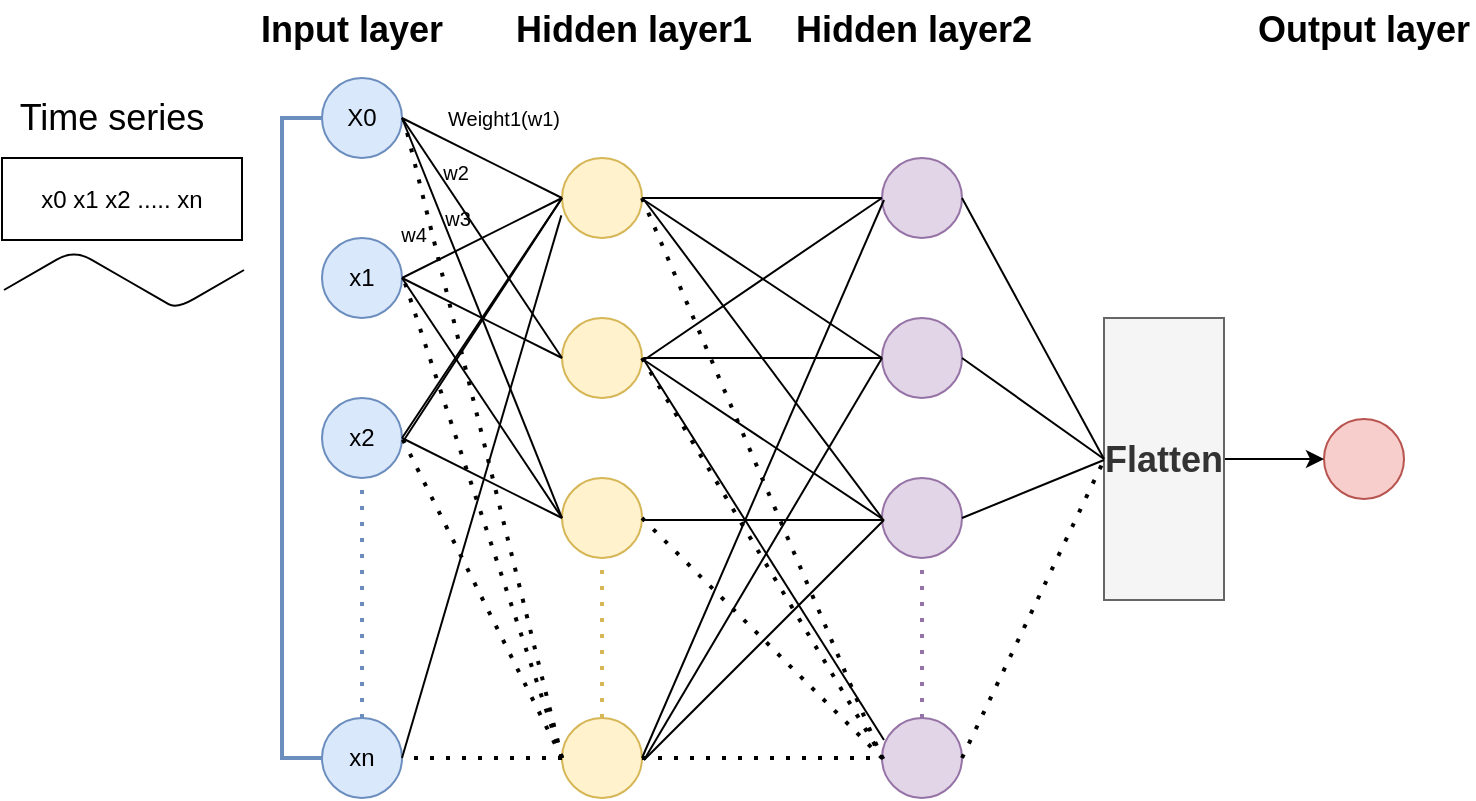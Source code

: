 <mxfile version="14.4.4" type="github">
  <diagram id="C5RBs43oDa-KdzZeNtuy" name="Page-1">
    <mxGraphModel dx="764" dy="448" grid="1" gridSize="10" guides="1" tooltips="1" connect="1" arrows="1" fold="1" page="1" pageScale="1" pageWidth="827" pageHeight="1169" math="0" shadow="0">
      <root>
        <mxCell id="WIyWlLk6GJQsqaUBKTNV-0" />
        <mxCell id="WIyWlLk6GJQsqaUBKTNV-1" parent="WIyWlLk6GJQsqaUBKTNV-0" />
        <object label="X0" id="_86lbjDXmj_31HlodiXY-0">
          <mxCell style="ellipse;whiteSpace=wrap;html=1;aspect=fixed;fillColor=#dae8fc;strokeColor=#6c8ebf;" vertex="1" parent="WIyWlLk6GJQsqaUBKTNV-1">
            <mxGeometry x="239" y="119" width="40" height="40" as="geometry" />
          </mxCell>
        </object>
        <mxCell id="_86lbjDXmj_31HlodiXY-2" value="x1" style="ellipse;whiteSpace=wrap;html=1;aspect=fixed;fillColor=#dae8fc;strokeColor=#6c8ebf;" vertex="1" parent="WIyWlLk6GJQsqaUBKTNV-1">
          <mxGeometry x="239" y="199" width="40" height="40" as="geometry" />
        </mxCell>
        <mxCell id="_86lbjDXmj_31HlodiXY-3" value="x2" style="ellipse;whiteSpace=wrap;html=1;aspect=fixed;fillColor=#dae8fc;strokeColor=#6c8ebf;" vertex="1" parent="WIyWlLk6GJQsqaUBKTNV-1">
          <mxGeometry x="239" y="279" width="40" height="40" as="geometry" />
        </mxCell>
        <mxCell id="_86lbjDXmj_31HlodiXY-4" value="xn" style="ellipse;whiteSpace=wrap;html=1;aspect=fixed;fillColor=#dae8fc;strokeColor=#6c8ebf;" vertex="1" parent="WIyWlLk6GJQsqaUBKTNV-1">
          <mxGeometry x="239" y="439" width="40" height="40" as="geometry" />
        </mxCell>
        <mxCell id="_86lbjDXmj_31HlodiXY-7" value="" style="endArrow=none;dashed=1;html=1;dashPattern=1 3;strokeWidth=2;fillColor=#dae8fc;strokeColor=#6c8ebf;entryX=0.5;entryY=1;entryDx=0;entryDy=0;exitX=0.5;exitY=0;exitDx=0;exitDy=0;" edge="1" parent="WIyWlLk6GJQsqaUBKTNV-1" source="_86lbjDXmj_31HlodiXY-4" target="_86lbjDXmj_31HlodiXY-3">
          <mxGeometry width="50" height="50" relative="1" as="geometry">
            <mxPoint x="259" y="429" as="sourcePoint" />
            <mxPoint x="499" y="299" as="targetPoint" />
            <Array as="points" />
          </mxGeometry>
        </mxCell>
        <mxCell id="_86lbjDXmj_31HlodiXY-8" value="" style="ellipse;whiteSpace=wrap;html=1;aspect=fixed;fillColor=#fff2cc;strokeColor=#d6b656;" vertex="1" parent="WIyWlLk6GJQsqaUBKTNV-1">
          <mxGeometry x="359" y="239" width="40" height="40" as="geometry" />
        </mxCell>
        <mxCell id="_86lbjDXmj_31HlodiXY-9" value="" style="ellipse;whiteSpace=wrap;html=1;aspect=fixed;fillColor=#fff2cc;strokeColor=#d6b656;" vertex="1" parent="WIyWlLk6GJQsqaUBKTNV-1">
          <mxGeometry x="359" y="319" width="40" height="40" as="geometry" />
        </mxCell>
        <mxCell id="_86lbjDXmj_31HlodiXY-10" value="" style="ellipse;whiteSpace=wrap;html=1;aspect=fixed;fillColor=#fff2cc;strokeColor=#d6b656;" vertex="1" parent="WIyWlLk6GJQsqaUBKTNV-1">
          <mxGeometry x="359" y="439" width="40" height="40" as="geometry" />
        </mxCell>
        <mxCell id="_86lbjDXmj_31HlodiXY-11" value="" style="ellipse;whiteSpace=wrap;html=1;aspect=fixed;fillColor=#e1d5e7;strokeColor=#9673a6;" vertex="1" parent="WIyWlLk6GJQsqaUBKTNV-1">
          <mxGeometry x="519" y="239" width="40" height="40" as="geometry" />
        </mxCell>
        <mxCell id="_86lbjDXmj_31HlodiXY-12" value="" style="ellipse;whiteSpace=wrap;html=1;aspect=fixed;fillColor=#e1d5e7;strokeColor=#9673a6;" vertex="1" parent="WIyWlLk6GJQsqaUBKTNV-1">
          <mxGeometry x="519" y="319" width="40" height="40" as="geometry" />
        </mxCell>
        <mxCell id="_86lbjDXmj_31HlodiXY-13" value="" style="ellipse;whiteSpace=wrap;html=1;aspect=fixed;fillColor=#e1d5e7;strokeColor=#9673a6;" vertex="1" parent="WIyWlLk6GJQsqaUBKTNV-1">
          <mxGeometry x="519" y="439" width="40" height="40" as="geometry" />
        </mxCell>
        <mxCell id="_86lbjDXmj_31HlodiXY-14" value="" style="ellipse;whiteSpace=wrap;html=1;aspect=fixed;fillColor=#e1d5e7;strokeColor=#9673a6;" vertex="1" parent="WIyWlLk6GJQsqaUBKTNV-1">
          <mxGeometry x="519" y="159" width="40" height="40" as="geometry" />
        </mxCell>
        <mxCell id="_86lbjDXmj_31HlodiXY-15" value="" style="ellipse;whiteSpace=wrap;html=1;aspect=fixed;fillColor=#fff2cc;strokeColor=#d6b656;" vertex="1" parent="WIyWlLk6GJQsqaUBKTNV-1">
          <mxGeometry x="359" y="159" width="40" height="40" as="geometry" />
        </mxCell>
        <mxCell id="_86lbjDXmj_31HlodiXY-16" value="" style="endArrow=none;dashed=1;html=1;dashPattern=1 3;strokeWidth=2;entryX=0.5;entryY=1;entryDx=0;entryDy=0;exitX=0.5;exitY=0;exitDx=0;exitDy=0;fillColor=#fff2cc;strokeColor=#d6b656;" edge="1" parent="WIyWlLk6GJQsqaUBKTNV-1" source="_86lbjDXmj_31HlodiXY-10" target="_86lbjDXmj_31HlodiXY-9">
          <mxGeometry width="50" height="50" relative="1" as="geometry">
            <mxPoint x="449" y="279" as="sourcePoint" />
            <mxPoint x="499" y="229" as="targetPoint" />
            <Array as="points" />
          </mxGeometry>
        </mxCell>
        <mxCell id="_86lbjDXmj_31HlodiXY-17" value="" style="endArrow=none;dashed=1;html=1;dashPattern=1 3;strokeWidth=2;entryX=0.5;entryY=1;entryDx=0;entryDy=0;exitX=0.5;exitY=0;exitDx=0;exitDy=0;fillColor=#e1d5e7;strokeColor=#9673a6;" edge="1" parent="WIyWlLk6GJQsqaUBKTNV-1" source="_86lbjDXmj_31HlodiXY-13" target="_86lbjDXmj_31HlodiXY-12">
          <mxGeometry width="50" height="50" relative="1" as="geometry">
            <mxPoint x="449" y="279" as="sourcePoint" />
            <mxPoint x="499" y="229" as="targetPoint" />
          </mxGeometry>
        </mxCell>
        <mxCell id="_86lbjDXmj_31HlodiXY-19" value="" style="ellipse;whiteSpace=wrap;html=1;aspect=fixed;fillColor=#f8cecc;strokeColor=#b85450;" vertex="1" parent="WIyWlLk6GJQsqaUBKTNV-1">
          <mxGeometry x="740" y="289.5" width="40" height="40" as="geometry" />
        </mxCell>
        <mxCell id="_86lbjDXmj_31HlodiXY-21" value="x0 x1 x2 ..... xn" style="rounded=0;whiteSpace=wrap;html=1;shadow=0;glass=0;" vertex="1" parent="WIyWlLk6GJQsqaUBKTNV-1">
          <mxGeometry x="79" y="159" width="120" height="41" as="geometry" />
        </mxCell>
        <mxCell id="_86lbjDXmj_31HlodiXY-22" value="" style="strokeWidth=2;html=1;shape=mxgraph.flowchart.annotation_1;align=left;pointerEvents=1;rounded=0;shadow=0;glass=0;fillColor=#dae8fc;strokeColor=#6c8ebf;" vertex="1" parent="WIyWlLk6GJQsqaUBKTNV-1">
          <mxGeometry x="219" y="139" width="20" height="320" as="geometry" />
        </mxCell>
        <mxCell id="_86lbjDXmj_31HlodiXY-25" value="Input layer" style="text;html=1;strokeColor=none;fillColor=none;align=center;verticalAlign=middle;whiteSpace=wrap;rounded=0;shadow=0;glass=0;fontSize=18;fontStyle=1" vertex="1" parent="WIyWlLk6GJQsqaUBKTNV-1">
          <mxGeometry x="199" y="80" width="110" height="30" as="geometry" />
        </mxCell>
        <mxCell id="_86lbjDXmj_31HlodiXY-26" value="Hidden layer1" style="text;html=1;strokeColor=none;fillColor=none;align=center;verticalAlign=middle;whiteSpace=wrap;rounded=0;shadow=0;glass=0;fontSize=18;fontStyle=1" vertex="1" parent="WIyWlLk6GJQsqaUBKTNV-1">
          <mxGeometry x="330" y="80" width="130" height="30" as="geometry" />
        </mxCell>
        <mxCell id="_86lbjDXmj_31HlodiXY-27" value="Hidden layer2" style="text;html=1;strokeColor=none;fillColor=none;align=center;verticalAlign=middle;whiteSpace=wrap;rounded=0;shadow=0;glass=0;fontSize=18;fontStyle=1" vertex="1" parent="WIyWlLk6GJQsqaUBKTNV-1">
          <mxGeometry x="470" y="80" width="130" height="30" as="geometry" />
        </mxCell>
        <mxCell id="_86lbjDXmj_31HlodiXY-28" value="Output layer" style="text;html=1;strokeColor=none;fillColor=none;align=center;verticalAlign=middle;whiteSpace=wrap;rounded=0;shadow=0;glass=0;fontSize=18;fontStyle=1" vertex="1" parent="WIyWlLk6GJQsqaUBKTNV-1">
          <mxGeometry x="705" y="80" width="110" height="30" as="geometry" />
        </mxCell>
        <mxCell id="_86lbjDXmj_31HlodiXY-33" value="" style="endArrow=none;html=1;fontSize=18;entryX=0;entryY=0.5;entryDx=0;entryDy=0;exitX=1;exitY=0.5;exitDx=0;exitDy=0;" edge="1" parent="WIyWlLk6GJQsqaUBKTNV-1" source="_86lbjDXmj_31HlodiXY-0" target="_86lbjDXmj_31HlodiXY-15">
          <mxGeometry width="50" height="50" relative="1" as="geometry">
            <mxPoint x="550" y="350" as="sourcePoint" />
            <mxPoint x="600" y="300" as="targetPoint" />
          </mxGeometry>
        </mxCell>
        <mxCell id="_86lbjDXmj_31HlodiXY-34" value="" style="endArrow=none;html=1;fontSize=18;entryX=0;entryY=0.5;entryDx=0;entryDy=0;exitX=1;exitY=0.5;exitDx=0;exitDy=0;" edge="1" parent="WIyWlLk6GJQsqaUBKTNV-1" source="_86lbjDXmj_31HlodiXY-2" target="_86lbjDXmj_31HlodiXY-8">
          <mxGeometry width="50" height="50" relative="1" as="geometry">
            <mxPoint x="550" y="350" as="sourcePoint" />
            <mxPoint x="600" y="300" as="targetPoint" />
          </mxGeometry>
        </mxCell>
        <mxCell id="_86lbjDXmj_31HlodiXY-35" value="" style="endArrow=none;html=1;fontSize=18;entryX=0;entryY=0.5;entryDx=0;entryDy=0;exitX=1;exitY=0.5;exitDx=0;exitDy=0;" edge="1" parent="WIyWlLk6GJQsqaUBKTNV-1" source="_86lbjDXmj_31HlodiXY-3" target="_86lbjDXmj_31HlodiXY-9">
          <mxGeometry width="50" height="50" relative="1" as="geometry">
            <mxPoint x="550" y="350" as="sourcePoint" />
            <mxPoint x="600" y="300" as="targetPoint" />
          </mxGeometry>
        </mxCell>
        <mxCell id="_86lbjDXmj_31HlodiXY-37" value="" style="endArrow=none;html=1;fontSize=18;entryX=0;entryY=0.5;entryDx=0;entryDy=0;exitX=1;exitY=0.5;exitDx=0;exitDy=0;" edge="1" parent="WIyWlLk6GJQsqaUBKTNV-1" source="_86lbjDXmj_31HlodiXY-2" target="_86lbjDXmj_31HlodiXY-15">
          <mxGeometry width="50" height="50" relative="1" as="geometry">
            <mxPoint x="550" y="350" as="sourcePoint" />
            <mxPoint x="600" y="300" as="targetPoint" />
          </mxGeometry>
        </mxCell>
        <mxCell id="_86lbjDXmj_31HlodiXY-38" value="" style="endArrow=none;html=1;fontSize=18;entryX=0;entryY=0.5;entryDx=0;entryDy=0;" edge="1" parent="WIyWlLk6GJQsqaUBKTNV-1" target="_86lbjDXmj_31HlodiXY-15">
          <mxGeometry width="50" height="50" relative="1" as="geometry">
            <mxPoint x="280" y="300" as="sourcePoint" />
            <mxPoint x="600" y="300" as="targetPoint" />
          </mxGeometry>
        </mxCell>
        <mxCell id="_86lbjDXmj_31HlodiXY-39" value="" style="endArrow=none;html=1;fontSize=18;entryX=0;entryY=0.5;entryDx=0;entryDy=0;exitX=1;exitY=0.5;exitDx=0;exitDy=0;" edge="1" parent="WIyWlLk6GJQsqaUBKTNV-1" source="_86lbjDXmj_31HlodiXY-3" target="_86lbjDXmj_31HlodiXY-15">
          <mxGeometry width="50" height="50" relative="1" as="geometry">
            <mxPoint x="550" y="350" as="sourcePoint" />
            <mxPoint x="470" y="270" as="targetPoint" />
          </mxGeometry>
        </mxCell>
        <mxCell id="_86lbjDXmj_31HlodiXY-40" value="" style="endArrow=none;html=1;fontSize=18;entryX=-0.008;entryY=0.717;entryDx=0;entryDy=0;entryPerimeter=0;exitX=1;exitY=0.5;exitDx=0;exitDy=0;" edge="1" parent="WIyWlLk6GJQsqaUBKTNV-1" source="_86lbjDXmj_31HlodiXY-4" target="_86lbjDXmj_31HlodiXY-15">
          <mxGeometry width="50" height="50" relative="1" as="geometry">
            <mxPoint x="550" y="350" as="sourcePoint" />
            <mxPoint x="600" y="300" as="targetPoint" />
          </mxGeometry>
        </mxCell>
        <mxCell id="_86lbjDXmj_31HlodiXY-41" value="" style="endArrow=none;dashed=1;html=1;dashPattern=1 3;strokeWidth=2;fontSize=18;entryX=1;entryY=0.5;entryDx=0;entryDy=0;exitX=0;exitY=0.5;exitDx=0;exitDy=0;" edge="1" parent="WIyWlLk6GJQsqaUBKTNV-1" source="_86lbjDXmj_31HlodiXY-10" target="_86lbjDXmj_31HlodiXY-3">
          <mxGeometry width="50" height="50" relative="1" as="geometry">
            <mxPoint x="550" y="420" as="sourcePoint" />
            <mxPoint x="600" y="370" as="targetPoint" />
          </mxGeometry>
        </mxCell>
        <mxCell id="_86lbjDXmj_31HlodiXY-43" value="" style="endArrow=none;html=1;fontSize=18;entryX=1;entryY=0.5;entryDx=0;entryDy=0;exitX=0;exitY=0.5;exitDx=0;exitDy=0;" edge="1" parent="WIyWlLk6GJQsqaUBKTNV-1" source="_86lbjDXmj_31HlodiXY-8" target="_86lbjDXmj_31HlodiXY-0">
          <mxGeometry width="50" height="50" relative="1" as="geometry">
            <mxPoint x="550" y="350" as="sourcePoint" />
            <mxPoint x="600" y="300" as="targetPoint" />
          </mxGeometry>
        </mxCell>
        <mxCell id="_86lbjDXmj_31HlodiXY-44" value="" style="endArrow=none;html=1;fontSize=18;entryX=1;entryY=0.5;entryDx=0;entryDy=0;exitX=0;exitY=0.5;exitDx=0;exitDy=0;" edge="1" parent="WIyWlLk6GJQsqaUBKTNV-1" source="_86lbjDXmj_31HlodiXY-9" target="_86lbjDXmj_31HlodiXY-0">
          <mxGeometry width="50" height="50" relative="1" as="geometry">
            <mxPoint x="550" y="350" as="sourcePoint" />
            <mxPoint x="600" y="300" as="targetPoint" />
          </mxGeometry>
        </mxCell>
        <mxCell id="_86lbjDXmj_31HlodiXY-45" value="" style="endArrow=none;html=1;fontSize=18;entryX=1;entryY=0.5;entryDx=0;entryDy=0;exitX=0;exitY=0.5;exitDx=0;exitDy=0;" edge="1" parent="WIyWlLk6GJQsqaUBKTNV-1" source="_86lbjDXmj_31HlodiXY-9" target="_86lbjDXmj_31HlodiXY-2">
          <mxGeometry width="50" height="50" relative="1" as="geometry">
            <mxPoint x="550" y="350" as="sourcePoint" />
            <mxPoint x="600" y="300" as="targetPoint" />
          </mxGeometry>
        </mxCell>
        <mxCell id="_86lbjDXmj_31HlodiXY-46" value="" style="endArrow=none;dashed=1;html=1;dashPattern=1 3;strokeWidth=2;fontSize=18;exitX=0;exitY=0.5;exitDx=0;exitDy=0;" edge="1" parent="WIyWlLk6GJQsqaUBKTNV-1" source="_86lbjDXmj_31HlodiXY-10">
          <mxGeometry width="50" height="50" relative="1" as="geometry">
            <mxPoint x="550" y="350" as="sourcePoint" />
            <mxPoint x="280" y="140" as="targetPoint" />
          </mxGeometry>
        </mxCell>
        <mxCell id="_86lbjDXmj_31HlodiXY-47" value="" style="endArrow=none;dashed=1;html=1;dashPattern=1 3;strokeWidth=2;fontSize=18;exitX=0;exitY=0.5;exitDx=0;exitDy=0;" edge="1" parent="WIyWlLk6GJQsqaUBKTNV-1" source="_86lbjDXmj_31HlodiXY-10">
          <mxGeometry width="50" height="50" relative="1" as="geometry">
            <mxPoint x="550" y="350" as="sourcePoint" />
            <mxPoint x="280" y="220" as="targetPoint" />
          </mxGeometry>
        </mxCell>
        <mxCell id="_86lbjDXmj_31HlodiXY-48" value="" style="endArrow=none;dashed=1;html=1;dashPattern=1 3;strokeWidth=2;fontSize=18;exitX=0;exitY=0.5;exitDx=0;exitDy=0;entryX=1;entryY=0.5;entryDx=0;entryDy=0;" edge="1" parent="WIyWlLk6GJQsqaUBKTNV-1" source="_86lbjDXmj_31HlodiXY-10" target="_86lbjDXmj_31HlodiXY-4">
          <mxGeometry width="50" height="50" relative="1" as="geometry">
            <mxPoint x="550" y="350" as="sourcePoint" />
            <mxPoint x="600" y="300" as="targetPoint" />
          </mxGeometry>
        </mxCell>
        <mxCell id="_86lbjDXmj_31HlodiXY-49" value="Weight1(w1)" style="text;html=1;strokeColor=none;fillColor=none;align=center;verticalAlign=middle;whiteSpace=wrap;rounded=0;shadow=0;glass=0;fontSize=10;" vertex="1" parent="WIyWlLk6GJQsqaUBKTNV-1">
          <mxGeometry x="290" y="129" width="80" height="20" as="geometry" />
        </mxCell>
        <mxCell id="_86lbjDXmj_31HlodiXY-50" value="w2" style="text;html=1;strokeColor=none;fillColor=none;align=center;verticalAlign=middle;whiteSpace=wrap;rounded=0;shadow=0;glass=0;fontSize=10;" vertex="1" parent="WIyWlLk6GJQsqaUBKTNV-1">
          <mxGeometry x="286" y="156" width="40" height="20" as="geometry" />
        </mxCell>
        <mxCell id="_86lbjDXmj_31HlodiXY-51" value="w3" style="text;html=1;strokeColor=none;fillColor=none;align=center;verticalAlign=middle;whiteSpace=wrap;rounded=0;shadow=0;glass=0;fontSize=10;" vertex="1" parent="WIyWlLk6GJQsqaUBKTNV-1">
          <mxGeometry x="287" y="179" width="40" height="20" as="geometry" />
        </mxCell>
        <mxCell id="_86lbjDXmj_31HlodiXY-54" value="w4" style="text;html=1;strokeColor=none;fillColor=none;align=center;verticalAlign=middle;whiteSpace=wrap;rounded=0;shadow=0;glass=0;fontSize=10;" vertex="1" parent="WIyWlLk6GJQsqaUBKTNV-1">
          <mxGeometry x="265" y="187" width="40" height="20" as="geometry" />
        </mxCell>
        <mxCell id="_86lbjDXmj_31HlodiXY-55" value="" style="edgeStyle=isometricEdgeStyle;endArrow=none;html=1;fontSize=10;" edge="1" parent="WIyWlLk6GJQsqaUBKTNV-1">
          <mxGeometry width="50" height="100" relative="1" as="geometry">
            <mxPoint x="80" y="225" as="sourcePoint" />
            <mxPoint x="200" y="215" as="targetPoint" />
            <Array as="points">
              <mxPoint x="150" y="225" />
            </Array>
          </mxGeometry>
        </mxCell>
        <mxCell id="_86lbjDXmj_31HlodiXY-56" value="&lt;font style=&quot;font-size: 18px&quot;&gt;Time series&lt;/font&gt;" style="text;html=1;strokeColor=none;fillColor=none;align=center;verticalAlign=middle;whiteSpace=wrap;rounded=0;shadow=0;glass=0;fontSize=10;" vertex="1" parent="WIyWlLk6GJQsqaUBKTNV-1">
          <mxGeometry x="79" y="129" width="110" height="20" as="geometry" />
        </mxCell>
        <mxCell id="_86lbjDXmj_31HlodiXY-57" value="" style="endArrow=none;dashed=1;html=1;dashPattern=1 3;strokeWidth=2;fontSize=10;entryX=0;entryY=0.5;entryDx=0;entryDy=0;exitX=1;exitY=0.5;exitDx=0;exitDy=0;" edge="1" parent="WIyWlLk6GJQsqaUBKTNV-1" source="_86lbjDXmj_31HlodiXY-15" target="_86lbjDXmj_31HlodiXY-13">
          <mxGeometry width="50" height="50" relative="1" as="geometry">
            <mxPoint x="390" y="260" as="sourcePoint" />
            <mxPoint x="440" y="210" as="targetPoint" />
          </mxGeometry>
        </mxCell>
        <mxCell id="_86lbjDXmj_31HlodiXY-58" value="" style="endArrow=none;dashed=1;html=1;dashPattern=1 3;strokeWidth=2;fontSize=10;exitX=1;exitY=0.5;exitDx=0;exitDy=0;" edge="1" parent="WIyWlLk6GJQsqaUBKTNV-1" source="_86lbjDXmj_31HlodiXY-8">
          <mxGeometry width="50" height="50" relative="1" as="geometry">
            <mxPoint x="390" y="260" as="sourcePoint" />
            <mxPoint x="520" y="460" as="targetPoint" />
          </mxGeometry>
        </mxCell>
        <mxCell id="_86lbjDXmj_31HlodiXY-59" value="" style="endArrow=none;dashed=1;html=1;dashPattern=1 3;strokeWidth=2;fontSize=10;exitX=1;exitY=0.5;exitDx=0;exitDy=0;entryX=0;entryY=0.5;entryDx=0;entryDy=0;" edge="1" parent="WIyWlLk6GJQsqaUBKTNV-1" source="_86lbjDXmj_31HlodiXY-9" target="_86lbjDXmj_31HlodiXY-13">
          <mxGeometry width="50" height="50" relative="1" as="geometry">
            <mxPoint x="390" y="260" as="sourcePoint" />
            <mxPoint x="440" y="210" as="targetPoint" />
          </mxGeometry>
        </mxCell>
        <mxCell id="_86lbjDXmj_31HlodiXY-60" value="" style="endArrow=none;dashed=1;html=1;dashPattern=1 3;strokeWidth=2;fontSize=10;exitX=1;exitY=0.5;exitDx=0;exitDy=0;entryX=0;entryY=0.5;entryDx=0;entryDy=0;" edge="1" parent="WIyWlLk6GJQsqaUBKTNV-1" source="_86lbjDXmj_31HlodiXY-10" target="_86lbjDXmj_31HlodiXY-13">
          <mxGeometry width="50" height="50" relative="1" as="geometry">
            <mxPoint x="390" y="260" as="sourcePoint" />
            <mxPoint x="440" y="210" as="targetPoint" />
          </mxGeometry>
        </mxCell>
        <mxCell id="_86lbjDXmj_31HlodiXY-61" value="" style="endArrow=none;html=1;fontSize=10;entryX=0;entryY=0.5;entryDx=0;entryDy=0;exitX=1;exitY=0.5;exitDx=0;exitDy=0;" edge="1" parent="WIyWlLk6GJQsqaUBKTNV-1" source="_86lbjDXmj_31HlodiXY-15" target="_86lbjDXmj_31HlodiXY-14">
          <mxGeometry width="50" height="50" relative="1" as="geometry">
            <mxPoint x="390" y="260" as="sourcePoint" />
            <mxPoint x="440" y="210" as="targetPoint" />
          </mxGeometry>
        </mxCell>
        <mxCell id="_86lbjDXmj_31HlodiXY-62" value="" style="endArrow=none;html=1;fontSize=10;entryX=0;entryY=0.5;entryDx=0;entryDy=0;" edge="1" parent="WIyWlLk6GJQsqaUBKTNV-1" target="_86lbjDXmj_31HlodiXY-11">
          <mxGeometry width="50" height="50" relative="1" as="geometry">
            <mxPoint x="400" y="180" as="sourcePoint" />
            <mxPoint x="440" y="210" as="targetPoint" />
          </mxGeometry>
        </mxCell>
        <mxCell id="_86lbjDXmj_31HlodiXY-63" value="" style="endArrow=none;html=1;fontSize=10;entryX=0;entryY=0.5;entryDx=0;entryDy=0;" edge="1" parent="WIyWlLk6GJQsqaUBKTNV-1" target="_86lbjDXmj_31HlodiXY-12">
          <mxGeometry width="50" height="50" relative="1" as="geometry">
            <mxPoint x="400" y="180" as="sourcePoint" />
            <mxPoint x="440" y="210" as="targetPoint" />
          </mxGeometry>
        </mxCell>
        <mxCell id="_86lbjDXmj_31HlodiXY-64" value="" style="endArrow=none;html=1;fontSize=10;entryX=0;entryY=0.5;entryDx=0;entryDy=0;" edge="1" parent="WIyWlLk6GJQsqaUBKTNV-1" target="_86lbjDXmj_31HlodiXY-14">
          <mxGeometry width="50" height="50" relative="1" as="geometry">
            <mxPoint x="400" y="260" as="sourcePoint" />
            <mxPoint x="440" y="210" as="targetPoint" />
          </mxGeometry>
        </mxCell>
        <mxCell id="_86lbjDXmj_31HlodiXY-65" value="" style="endArrow=none;html=1;fontSize=10;" edge="1" parent="WIyWlLk6GJQsqaUBKTNV-1" target="_86lbjDXmj_31HlodiXY-11">
          <mxGeometry width="50" height="50" relative="1" as="geometry">
            <mxPoint x="400" y="259" as="sourcePoint" />
            <mxPoint x="440" y="210" as="targetPoint" />
          </mxGeometry>
        </mxCell>
        <mxCell id="_86lbjDXmj_31HlodiXY-66" value="" style="endArrow=none;html=1;fontSize=10;" edge="1" parent="WIyWlLk6GJQsqaUBKTNV-1">
          <mxGeometry width="50" height="50" relative="1" as="geometry">
            <mxPoint x="400" y="260" as="sourcePoint" />
            <mxPoint x="520" y="340" as="targetPoint" />
          </mxGeometry>
        </mxCell>
        <mxCell id="_86lbjDXmj_31HlodiXY-67" value="" style="endArrow=none;html=1;fontSize=10;" edge="1" parent="WIyWlLk6GJQsqaUBKTNV-1">
          <mxGeometry width="50" height="50" relative="1" as="geometry">
            <mxPoint x="400" y="260" as="sourcePoint" />
            <mxPoint x="520" y="450" as="targetPoint" />
          </mxGeometry>
        </mxCell>
        <mxCell id="_86lbjDXmj_31HlodiXY-68" value="" style="endArrow=none;html=1;fontSize=10;" edge="1" parent="WIyWlLk6GJQsqaUBKTNV-1">
          <mxGeometry width="50" height="50" relative="1" as="geometry">
            <mxPoint x="400" y="340" as="sourcePoint" />
            <mxPoint x="520" y="340" as="targetPoint" />
          </mxGeometry>
        </mxCell>
        <mxCell id="_86lbjDXmj_31HlodiXY-69" value="" style="endArrow=none;html=1;fontSize=10;exitX=1;exitY=0.5;exitDx=0;exitDy=0;" edge="1" parent="WIyWlLk6GJQsqaUBKTNV-1" source="_86lbjDXmj_31HlodiXY-10">
          <mxGeometry width="50" height="50" relative="1" as="geometry">
            <mxPoint x="390" y="330" as="sourcePoint" />
            <mxPoint x="520" y="180" as="targetPoint" />
          </mxGeometry>
        </mxCell>
        <mxCell id="_86lbjDXmj_31HlodiXY-70" value="" style="endArrow=none;html=1;fontSize=10;entryX=0;entryY=0.5;entryDx=0;entryDy=0;" edge="1" parent="WIyWlLk6GJQsqaUBKTNV-1" target="_86lbjDXmj_31HlodiXY-11">
          <mxGeometry width="50" height="50" relative="1" as="geometry">
            <mxPoint x="400" y="460" as="sourcePoint" />
            <mxPoint x="440" y="280" as="targetPoint" />
          </mxGeometry>
        </mxCell>
        <mxCell id="_86lbjDXmj_31HlodiXY-71" value="" style="endArrow=none;html=1;fontSize=10;" edge="1" parent="WIyWlLk6GJQsqaUBKTNV-1">
          <mxGeometry width="50" height="50" relative="1" as="geometry">
            <mxPoint x="400" y="460" as="sourcePoint" />
            <mxPoint x="520" y="340" as="targetPoint" />
          </mxGeometry>
        </mxCell>
        <mxCell id="_86lbjDXmj_31HlodiXY-86" style="edgeStyle=orthogonalEdgeStyle;rounded=0;orthogonalLoop=1;jettySize=auto;html=1;exitX=1;exitY=0.5;exitDx=0;exitDy=0;entryX=0;entryY=0.5;entryDx=0;entryDy=0;fontSize=10;" edge="1" parent="WIyWlLk6GJQsqaUBKTNV-1" source="_86lbjDXmj_31HlodiXY-75" target="_86lbjDXmj_31HlodiXY-19">
          <mxGeometry relative="1" as="geometry" />
        </mxCell>
        <mxCell id="_86lbjDXmj_31HlodiXY-75" value="&lt;font style=&quot;font-size: 18px&quot;&gt;Flatten&lt;/font&gt;" style="rounded=0;whiteSpace=wrap;html=1;shadow=0;glass=0;fontSize=10;fontStyle=1;fillColor=#f5f5f5;strokeColor=#666666;fontColor=#333333;" vertex="1" parent="WIyWlLk6GJQsqaUBKTNV-1">
          <mxGeometry x="630" y="239" width="60" height="141" as="geometry" />
        </mxCell>
        <mxCell id="_86lbjDXmj_31HlodiXY-77" value="" style="endArrow=none;html=1;fontSize=10;entryX=1;entryY=0.5;entryDx=0;entryDy=0;exitX=0;exitY=0.5;exitDx=0;exitDy=0;" edge="1" parent="WIyWlLk6GJQsqaUBKTNV-1" source="_86lbjDXmj_31HlodiXY-75" target="_86lbjDXmj_31HlodiXY-14">
          <mxGeometry width="50" height="50" relative="1" as="geometry">
            <mxPoint x="390" y="330" as="sourcePoint" />
            <mxPoint x="440" y="280" as="targetPoint" />
          </mxGeometry>
        </mxCell>
        <mxCell id="_86lbjDXmj_31HlodiXY-79" value="" style="endArrow=none;html=1;fontSize=10;entryX=1;entryY=0.5;entryDx=0;entryDy=0;exitX=0;exitY=0.5;exitDx=0;exitDy=0;" edge="1" parent="WIyWlLk6GJQsqaUBKTNV-1" source="_86lbjDXmj_31HlodiXY-75" target="_86lbjDXmj_31HlodiXY-11">
          <mxGeometry width="50" height="50" relative="1" as="geometry">
            <mxPoint x="610" y="310" as="sourcePoint" />
            <mxPoint x="440" y="280" as="targetPoint" />
          </mxGeometry>
        </mxCell>
        <mxCell id="_86lbjDXmj_31HlodiXY-83" value="" style="endArrow=none;html=1;fontSize=10;exitX=1;exitY=0.5;exitDx=0;exitDy=0;" edge="1" parent="WIyWlLk6GJQsqaUBKTNV-1" source="_86lbjDXmj_31HlodiXY-12">
          <mxGeometry width="50" height="50" relative="1" as="geometry">
            <mxPoint x="390" y="330" as="sourcePoint" />
            <mxPoint x="630" y="310" as="targetPoint" />
          </mxGeometry>
        </mxCell>
        <mxCell id="_86lbjDXmj_31HlodiXY-84" value="" style="endArrow=none;dashed=1;html=1;dashPattern=1 3;strokeWidth=2;fontSize=10;exitX=1;exitY=0.5;exitDx=0;exitDy=0;" edge="1" parent="WIyWlLk6GJQsqaUBKTNV-1" source="_86lbjDXmj_31HlodiXY-13">
          <mxGeometry width="50" height="50" relative="1" as="geometry">
            <mxPoint x="390" y="330" as="sourcePoint" />
            <mxPoint x="630" y="310" as="targetPoint" />
          </mxGeometry>
        </mxCell>
      </root>
    </mxGraphModel>
  </diagram>
</mxfile>
